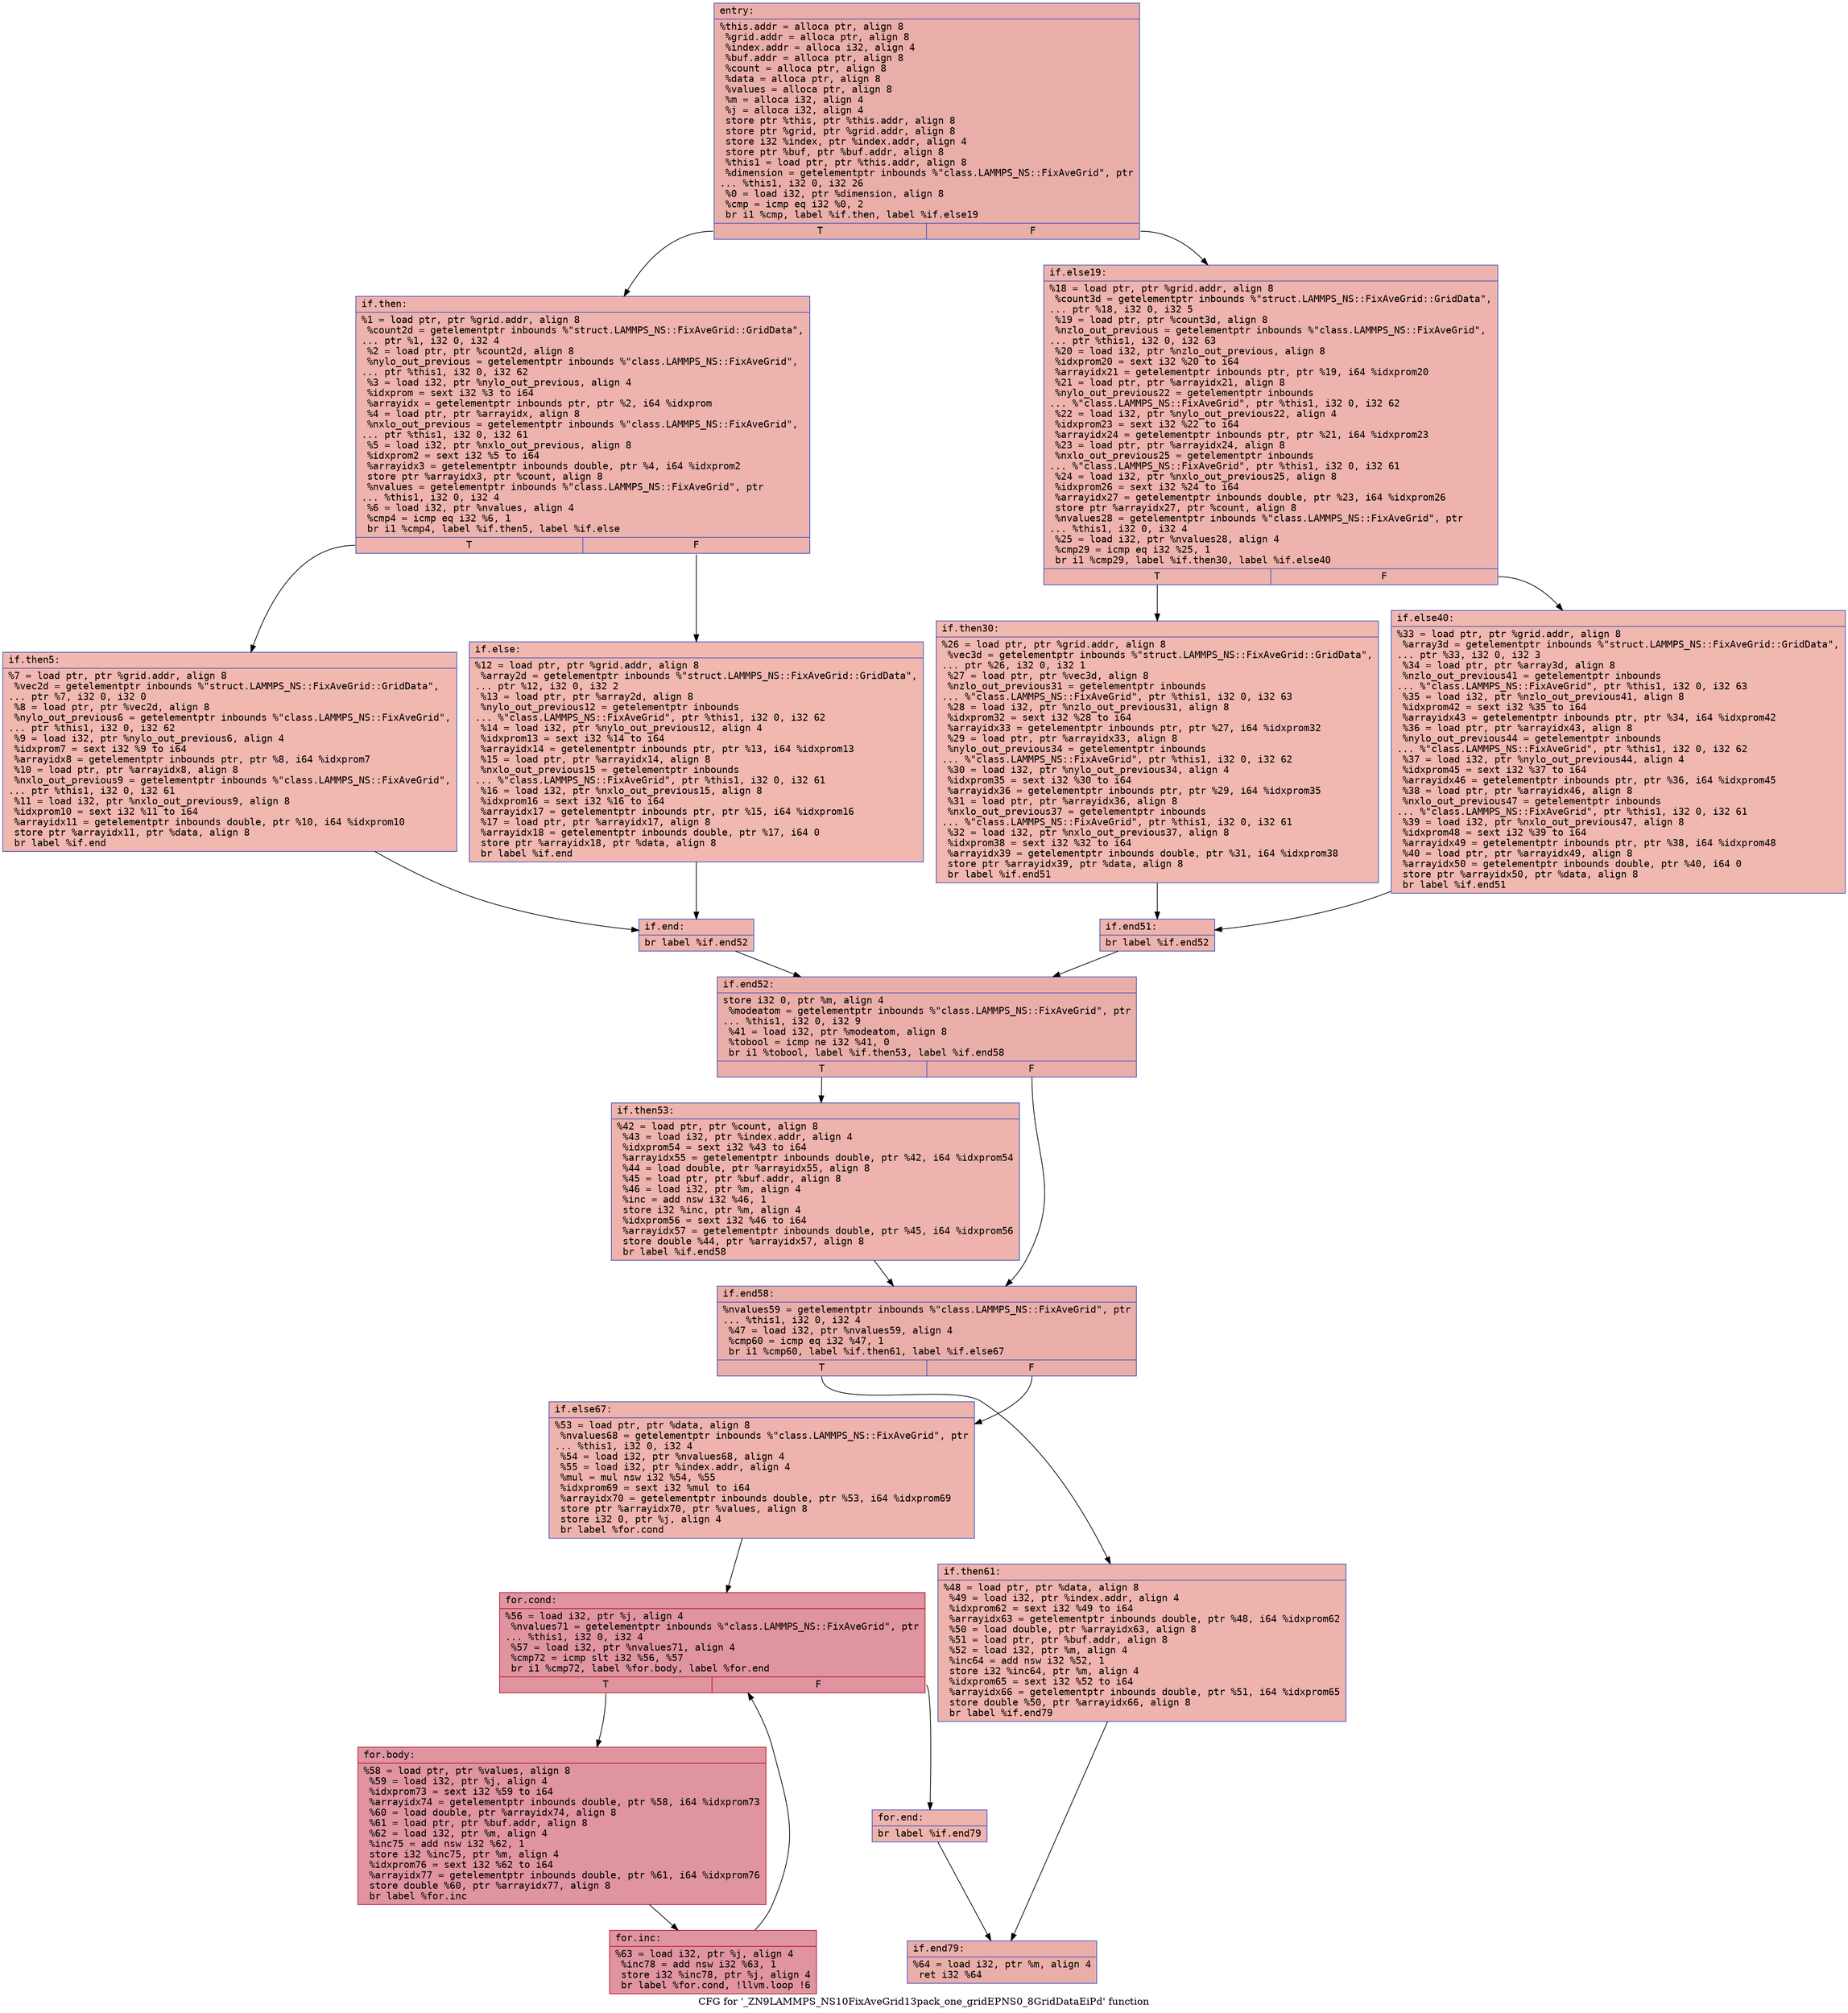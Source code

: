 digraph "CFG for '_ZN9LAMMPS_NS10FixAveGrid13pack_one_gridEPNS0_8GridDataEiPd' function" {
	label="CFG for '_ZN9LAMMPS_NS10FixAveGrid13pack_one_gridEPNS0_8GridDataEiPd' function";

	Node0x560b514c2ec0 [shape=record,color="#3d50c3ff", style=filled, fillcolor="#d0473d70" fontname="Courier",label="{entry:\l|  %this.addr = alloca ptr, align 8\l  %grid.addr = alloca ptr, align 8\l  %index.addr = alloca i32, align 4\l  %buf.addr = alloca ptr, align 8\l  %count = alloca ptr, align 8\l  %data = alloca ptr, align 8\l  %values = alloca ptr, align 8\l  %m = alloca i32, align 4\l  %j = alloca i32, align 4\l  store ptr %this, ptr %this.addr, align 8\l  store ptr %grid, ptr %grid.addr, align 8\l  store i32 %index, ptr %index.addr, align 4\l  store ptr %buf, ptr %buf.addr, align 8\l  %this1 = load ptr, ptr %this.addr, align 8\l  %dimension = getelementptr inbounds %\"class.LAMMPS_NS::FixAveGrid\", ptr\l... %this1, i32 0, i32 26\l  %0 = load i32, ptr %dimension, align 8\l  %cmp = icmp eq i32 %0, 2\l  br i1 %cmp, label %if.then, label %if.else19\l|{<s0>T|<s1>F}}"];
	Node0x560b514c2ec0:s0 -> Node0x560b514c3d50[tooltip="entry -> if.then\nProbability 50.00%" ];
	Node0x560b514c2ec0:s1 -> Node0x560b514c3dc0[tooltip="entry -> if.else19\nProbability 50.00%" ];
	Node0x560b514c3d50 [shape=record,color="#3d50c3ff", style=filled, fillcolor="#d6524470" fontname="Courier",label="{if.then:\l|  %1 = load ptr, ptr %grid.addr, align 8\l  %count2d = getelementptr inbounds %\"struct.LAMMPS_NS::FixAveGrid::GridData\",\l... ptr %1, i32 0, i32 4\l  %2 = load ptr, ptr %count2d, align 8\l  %nylo_out_previous = getelementptr inbounds %\"class.LAMMPS_NS::FixAveGrid\",\l... ptr %this1, i32 0, i32 62\l  %3 = load i32, ptr %nylo_out_previous, align 4\l  %idxprom = sext i32 %3 to i64\l  %arrayidx = getelementptr inbounds ptr, ptr %2, i64 %idxprom\l  %4 = load ptr, ptr %arrayidx, align 8\l  %nxlo_out_previous = getelementptr inbounds %\"class.LAMMPS_NS::FixAveGrid\",\l... ptr %this1, i32 0, i32 61\l  %5 = load i32, ptr %nxlo_out_previous, align 8\l  %idxprom2 = sext i32 %5 to i64\l  %arrayidx3 = getelementptr inbounds double, ptr %4, i64 %idxprom2\l  store ptr %arrayidx3, ptr %count, align 8\l  %nvalues = getelementptr inbounds %\"class.LAMMPS_NS::FixAveGrid\", ptr\l... %this1, i32 0, i32 4\l  %6 = load i32, ptr %nvalues, align 4\l  %cmp4 = icmp eq i32 %6, 1\l  br i1 %cmp4, label %if.then5, label %if.else\l|{<s0>T|<s1>F}}"];
	Node0x560b514c3d50:s0 -> Node0x560b514c4bb0[tooltip="if.then -> if.then5\nProbability 50.00%" ];
	Node0x560b514c3d50:s1 -> Node0x560b514c4c30[tooltip="if.then -> if.else\nProbability 50.00%" ];
	Node0x560b514c4bb0 [shape=record,color="#3d50c3ff", style=filled, fillcolor="#dc5d4a70" fontname="Courier",label="{if.then5:\l|  %7 = load ptr, ptr %grid.addr, align 8\l  %vec2d = getelementptr inbounds %\"struct.LAMMPS_NS::FixAveGrid::GridData\",\l... ptr %7, i32 0, i32 0\l  %8 = load ptr, ptr %vec2d, align 8\l  %nylo_out_previous6 = getelementptr inbounds %\"class.LAMMPS_NS::FixAveGrid\",\l... ptr %this1, i32 0, i32 62\l  %9 = load i32, ptr %nylo_out_previous6, align 4\l  %idxprom7 = sext i32 %9 to i64\l  %arrayidx8 = getelementptr inbounds ptr, ptr %8, i64 %idxprom7\l  %10 = load ptr, ptr %arrayidx8, align 8\l  %nxlo_out_previous9 = getelementptr inbounds %\"class.LAMMPS_NS::FixAveGrid\",\l... ptr %this1, i32 0, i32 61\l  %11 = load i32, ptr %nxlo_out_previous9, align 8\l  %idxprom10 = sext i32 %11 to i64\l  %arrayidx11 = getelementptr inbounds double, ptr %10, i64 %idxprom10\l  store ptr %arrayidx11, ptr %data, align 8\l  br label %if.end\l}"];
	Node0x560b514c4bb0 -> Node0x560b514c55f0[tooltip="if.then5 -> if.end\nProbability 100.00%" ];
	Node0x560b514c4c30 [shape=record,color="#3d50c3ff", style=filled, fillcolor="#dc5d4a70" fontname="Courier",label="{if.else:\l|  %12 = load ptr, ptr %grid.addr, align 8\l  %array2d = getelementptr inbounds %\"struct.LAMMPS_NS::FixAveGrid::GridData\",\l... ptr %12, i32 0, i32 2\l  %13 = load ptr, ptr %array2d, align 8\l  %nylo_out_previous12 = getelementptr inbounds\l... %\"class.LAMMPS_NS::FixAveGrid\", ptr %this1, i32 0, i32 62\l  %14 = load i32, ptr %nylo_out_previous12, align 4\l  %idxprom13 = sext i32 %14 to i64\l  %arrayidx14 = getelementptr inbounds ptr, ptr %13, i64 %idxprom13\l  %15 = load ptr, ptr %arrayidx14, align 8\l  %nxlo_out_previous15 = getelementptr inbounds\l... %\"class.LAMMPS_NS::FixAveGrid\", ptr %this1, i32 0, i32 61\l  %16 = load i32, ptr %nxlo_out_previous15, align 8\l  %idxprom16 = sext i32 %16 to i64\l  %arrayidx17 = getelementptr inbounds ptr, ptr %15, i64 %idxprom16\l  %17 = load ptr, ptr %arrayidx17, align 8\l  %arrayidx18 = getelementptr inbounds double, ptr %17, i64 0\l  store ptr %arrayidx18, ptr %data, align 8\l  br label %if.end\l}"];
	Node0x560b514c4c30 -> Node0x560b514c55f0[tooltip="if.else -> if.end\nProbability 100.00%" ];
	Node0x560b514c55f0 [shape=record,color="#3d50c3ff", style=filled, fillcolor="#d6524470" fontname="Courier",label="{if.end:\l|  br label %if.end52\l}"];
	Node0x560b514c55f0 -> Node0x560b514c6150[tooltip="if.end -> if.end52\nProbability 100.00%" ];
	Node0x560b514c3dc0 [shape=record,color="#3d50c3ff", style=filled, fillcolor="#d6524470" fontname="Courier",label="{if.else19:\l|  %18 = load ptr, ptr %grid.addr, align 8\l  %count3d = getelementptr inbounds %\"struct.LAMMPS_NS::FixAveGrid::GridData\",\l... ptr %18, i32 0, i32 5\l  %19 = load ptr, ptr %count3d, align 8\l  %nzlo_out_previous = getelementptr inbounds %\"class.LAMMPS_NS::FixAveGrid\",\l... ptr %this1, i32 0, i32 63\l  %20 = load i32, ptr %nzlo_out_previous, align 8\l  %idxprom20 = sext i32 %20 to i64\l  %arrayidx21 = getelementptr inbounds ptr, ptr %19, i64 %idxprom20\l  %21 = load ptr, ptr %arrayidx21, align 8\l  %nylo_out_previous22 = getelementptr inbounds\l... %\"class.LAMMPS_NS::FixAveGrid\", ptr %this1, i32 0, i32 62\l  %22 = load i32, ptr %nylo_out_previous22, align 4\l  %idxprom23 = sext i32 %22 to i64\l  %arrayidx24 = getelementptr inbounds ptr, ptr %21, i64 %idxprom23\l  %23 = load ptr, ptr %arrayidx24, align 8\l  %nxlo_out_previous25 = getelementptr inbounds\l... %\"class.LAMMPS_NS::FixAveGrid\", ptr %this1, i32 0, i32 61\l  %24 = load i32, ptr %nxlo_out_previous25, align 8\l  %idxprom26 = sext i32 %24 to i64\l  %arrayidx27 = getelementptr inbounds double, ptr %23, i64 %idxprom26\l  store ptr %arrayidx27, ptr %count, align 8\l  %nvalues28 = getelementptr inbounds %\"class.LAMMPS_NS::FixAveGrid\", ptr\l... %this1, i32 0, i32 4\l  %25 = load i32, ptr %nvalues28, align 4\l  %cmp29 = icmp eq i32 %25, 1\l  br i1 %cmp29, label %if.then30, label %if.else40\l|{<s0>T|<s1>F}}"];
	Node0x560b514c3dc0:s0 -> Node0x560b514c73b0[tooltip="if.else19 -> if.then30\nProbability 50.00%" ];
	Node0x560b514c3dc0:s1 -> Node0x560b514c7430[tooltip="if.else19 -> if.else40\nProbability 50.00%" ];
	Node0x560b514c73b0 [shape=record,color="#3d50c3ff", style=filled, fillcolor="#dc5d4a70" fontname="Courier",label="{if.then30:\l|  %26 = load ptr, ptr %grid.addr, align 8\l  %vec3d = getelementptr inbounds %\"struct.LAMMPS_NS::FixAveGrid::GridData\",\l... ptr %26, i32 0, i32 1\l  %27 = load ptr, ptr %vec3d, align 8\l  %nzlo_out_previous31 = getelementptr inbounds\l... %\"class.LAMMPS_NS::FixAveGrid\", ptr %this1, i32 0, i32 63\l  %28 = load i32, ptr %nzlo_out_previous31, align 8\l  %idxprom32 = sext i32 %28 to i64\l  %arrayidx33 = getelementptr inbounds ptr, ptr %27, i64 %idxprom32\l  %29 = load ptr, ptr %arrayidx33, align 8\l  %nylo_out_previous34 = getelementptr inbounds\l... %\"class.LAMMPS_NS::FixAveGrid\", ptr %this1, i32 0, i32 62\l  %30 = load i32, ptr %nylo_out_previous34, align 4\l  %idxprom35 = sext i32 %30 to i64\l  %arrayidx36 = getelementptr inbounds ptr, ptr %29, i64 %idxprom35\l  %31 = load ptr, ptr %arrayidx36, align 8\l  %nxlo_out_previous37 = getelementptr inbounds\l... %\"class.LAMMPS_NS::FixAveGrid\", ptr %this1, i32 0, i32 61\l  %32 = load i32, ptr %nxlo_out_previous37, align 8\l  %idxprom38 = sext i32 %32 to i64\l  %arrayidx39 = getelementptr inbounds double, ptr %31, i64 %idxprom38\l  store ptr %arrayidx39, ptr %data, align 8\l  br label %if.end51\l}"];
	Node0x560b514c73b0 -> Node0x560b514c8180[tooltip="if.then30 -> if.end51\nProbability 100.00%" ];
	Node0x560b514c7430 [shape=record,color="#3d50c3ff", style=filled, fillcolor="#dc5d4a70" fontname="Courier",label="{if.else40:\l|  %33 = load ptr, ptr %grid.addr, align 8\l  %array3d = getelementptr inbounds %\"struct.LAMMPS_NS::FixAveGrid::GridData\",\l... ptr %33, i32 0, i32 3\l  %34 = load ptr, ptr %array3d, align 8\l  %nzlo_out_previous41 = getelementptr inbounds\l... %\"class.LAMMPS_NS::FixAveGrid\", ptr %this1, i32 0, i32 63\l  %35 = load i32, ptr %nzlo_out_previous41, align 8\l  %idxprom42 = sext i32 %35 to i64\l  %arrayidx43 = getelementptr inbounds ptr, ptr %34, i64 %idxprom42\l  %36 = load ptr, ptr %arrayidx43, align 8\l  %nylo_out_previous44 = getelementptr inbounds\l... %\"class.LAMMPS_NS::FixAveGrid\", ptr %this1, i32 0, i32 62\l  %37 = load i32, ptr %nylo_out_previous44, align 4\l  %idxprom45 = sext i32 %37 to i64\l  %arrayidx46 = getelementptr inbounds ptr, ptr %36, i64 %idxprom45\l  %38 = load ptr, ptr %arrayidx46, align 8\l  %nxlo_out_previous47 = getelementptr inbounds\l... %\"class.LAMMPS_NS::FixAveGrid\", ptr %this1, i32 0, i32 61\l  %39 = load i32, ptr %nxlo_out_previous47, align 8\l  %idxprom48 = sext i32 %39 to i64\l  %arrayidx49 = getelementptr inbounds ptr, ptr %38, i64 %idxprom48\l  %40 = load ptr, ptr %arrayidx49, align 8\l  %arrayidx50 = getelementptr inbounds double, ptr %40, i64 0\l  store ptr %arrayidx50, ptr %data, align 8\l  br label %if.end51\l}"];
	Node0x560b514c7430 -> Node0x560b514c8180[tooltip="if.else40 -> if.end51\nProbability 100.00%" ];
	Node0x560b514c8180 [shape=record,color="#3d50c3ff", style=filled, fillcolor="#d6524470" fontname="Courier",label="{if.end51:\l|  br label %if.end52\l}"];
	Node0x560b514c8180 -> Node0x560b514c6150[tooltip="if.end51 -> if.end52\nProbability 100.00%" ];
	Node0x560b514c6150 [shape=record,color="#3d50c3ff", style=filled, fillcolor="#d0473d70" fontname="Courier",label="{if.end52:\l|  store i32 0, ptr %m, align 4\l  %modeatom = getelementptr inbounds %\"class.LAMMPS_NS::FixAveGrid\", ptr\l... %this1, i32 0, i32 9\l  %41 = load i32, ptr %modeatom, align 8\l  %tobool = icmp ne i32 %41, 0\l  br i1 %tobool, label %if.then53, label %if.end58\l|{<s0>T|<s1>F}}"];
	Node0x560b514c6150:s0 -> Node0x560b514c9350[tooltip="if.end52 -> if.then53\nProbability 62.50%" ];
	Node0x560b514c6150:s1 -> Node0x560b514c93d0[tooltip="if.end52 -> if.end58\nProbability 37.50%" ];
	Node0x560b514c9350 [shape=record,color="#3d50c3ff", style=filled, fillcolor="#d6524470" fontname="Courier",label="{if.then53:\l|  %42 = load ptr, ptr %count, align 8\l  %43 = load i32, ptr %index.addr, align 4\l  %idxprom54 = sext i32 %43 to i64\l  %arrayidx55 = getelementptr inbounds double, ptr %42, i64 %idxprom54\l  %44 = load double, ptr %arrayidx55, align 8\l  %45 = load ptr, ptr %buf.addr, align 8\l  %46 = load i32, ptr %m, align 4\l  %inc = add nsw i32 %46, 1\l  store i32 %inc, ptr %m, align 4\l  %idxprom56 = sext i32 %46 to i64\l  %arrayidx57 = getelementptr inbounds double, ptr %45, i64 %idxprom56\l  store double %44, ptr %arrayidx57, align 8\l  br label %if.end58\l}"];
	Node0x560b514c9350 -> Node0x560b514c93d0[tooltip="if.then53 -> if.end58\nProbability 100.00%" ];
	Node0x560b514c93d0 [shape=record,color="#3d50c3ff", style=filled, fillcolor="#d0473d70" fontname="Courier",label="{if.end58:\l|  %nvalues59 = getelementptr inbounds %\"class.LAMMPS_NS::FixAveGrid\", ptr\l... %this1, i32 0, i32 4\l  %47 = load i32, ptr %nvalues59, align 4\l  %cmp60 = icmp eq i32 %47, 1\l  br i1 %cmp60, label %if.then61, label %if.else67\l|{<s0>T|<s1>F}}"];
	Node0x560b514c93d0:s0 -> Node0x560b514ca6f0[tooltip="if.end58 -> if.then61\nProbability 50.00%" ];
	Node0x560b514c93d0:s1 -> Node0x560b514ca770[tooltip="if.end58 -> if.else67\nProbability 50.00%" ];
	Node0x560b514ca6f0 [shape=record,color="#3d50c3ff", style=filled, fillcolor="#d6524470" fontname="Courier",label="{if.then61:\l|  %48 = load ptr, ptr %data, align 8\l  %49 = load i32, ptr %index.addr, align 4\l  %idxprom62 = sext i32 %49 to i64\l  %arrayidx63 = getelementptr inbounds double, ptr %48, i64 %idxprom62\l  %50 = load double, ptr %arrayidx63, align 8\l  %51 = load ptr, ptr %buf.addr, align 8\l  %52 = load i32, ptr %m, align 4\l  %inc64 = add nsw i32 %52, 1\l  store i32 %inc64, ptr %m, align 4\l  %idxprom65 = sext i32 %52 to i64\l  %arrayidx66 = getelementptr inbounds double, ptr %51, i64 %idxprom65\l  store double %50, ptr %arrayidx66, align 8\l  br label %if.end79\l}"];
	Node0x560b514ca6f0 -> Node0x560b514c6af0[tooltip="if.then61 -> if.end79\nProbability 100.00%" ];
	Node0x560b514ca770 [shape=record,color="#3d50c3ff", style=filled, fillcolor="#d6524470" fontname="Courier",label="{if.else67:\l|  %53 = load ptr, ptr %data, align 8\l  %nvalues68 = getelementptr inbounds %\"class.LAMMPS_NS::FixAveGrid\", ptr\l... %this1, i32 0, i32 4\l  %54 = load i32, ptr %nvalues68, align 4\l  %55 = load i32, ptr %index.addr, align 4\l  %mul = mul nsw i32 %54, %55\l  %idxprom69 = sext i32 %mul to i64\l  %arrayidx70 = getelementptr inbounds double, ptr %53, i64 %idxprom69\l  store ptr %arrayidx70, ptr %values, align 8\l  store i32 0, ptr %j, align 4\l  br label %for.cond\l}"];
	Node0x560b514ca770 -> Node0x560b514cbcb0[tooltip="if.else67 -> for.cond\nProbability 100.00%" ];
	Node0x560b514cbcb0 [shape=record,color="#b70d28ff", style=filled, fillcolor="#b70d2870" fontname="Courier",label="{for.cond:\l|  %56 = load i32, ptr %j, align 4\l  %nvalues71 = getelementptr inbounds %\"class.LAMMPS_NS::FixAveGrid\", ptr\l... %this1, i32 0, i32 4\l  %57 = load i32, ptr %nvalues71, align 4\l  %cmp72 = icmp slt i32 %56, %57\l  br i1 %cmp72, label %for.body, label %for.end\l|{<s0>T|<s1>F}}"];
	Node0x560b514cbcb0:s0 -> Node0x560b514cc040[tooltip="for.cond -> for.body\nProbability 96.88%" ];
	Node0x560b514cbcb0:s1 -> Node0x560b514cc0c0[tooltip="for.cond -> for.end\nProbability 3.12%" ];
	Node0x560b514cc040 [shape=record,color="#b70d28ff", style=filled, fillcolor="#b70d2870" fontname="Courier",label="{for.body:\l|  %58 = load ptr, ptr %values, align 8\l  %59 = load i32, ptr %j, align 4\l  %idxprom73 = sext i32 %59 to i64\l  %arrayidx74 = getelementptr inbounds double, ptr %58, i64 %idxprom73\l  %60 = load double, ptr %arrayidx74, align 8\l  %61 = load ptr, ptr %buf.addr, align 8\l  %62 = load i32, ptr %m, align 4\l  %inc75 = add nsw i32 %62, 1\l  store i32 %inc75, ptr %m, align 4\l  %idxprom76 = sext i32 %62 to i64\l  %arrayidx77 = getelementptr inbounds double, ptr %61, i64 %idxprom76\l  store double %60, ptr %arrayidx77, align 8\l  br label %for.inc\l}"];
	Node0x560b514cc040 -> Node0x560b514cc930[tooltip="for.body -> for.inc\nProbability 100.00%" ];
	Node0x560b514cc930 [shape=record,color="#b70d28ff", style=filled, fillcolor="#b70d2870" fontname="Courier",label="{for.inc:\l|  %63 = load i32, ptr %j, align 4\l  %inc78 = add nsw i32 %63, 1\l  store i32 %inc78, ptr %j, align 4\l  br label %for.cond, !llvm.loop !6\l}"];
	Node0x560b514cc930 -> Node0x560b514cbcb0[tooltip="for.inc -> for.cond\nProbability 100.00%" ];
	Node0x560b514cc0c0 [shape=record,color="#3d50c3ff", style=filled, fillcolor="#d6524470" fontname="Courier",label="{for.end:\l|  br label %if.end79\l}"];
	Node0x560b514cc0c0 -> Node0x560b514c6af0[tooltip="for.end -> if.end79\nProbability 100.00%" ];
	Node0x560b514c6af0 [shape=record,color="#3d50c3ff", style=filled, fillcolor="#d0473d70" fontname="Courier",label="{if.end79:\l|  %64 = load i32, ptr %m, align 4\l  ret i32 %64\l}"];
}
